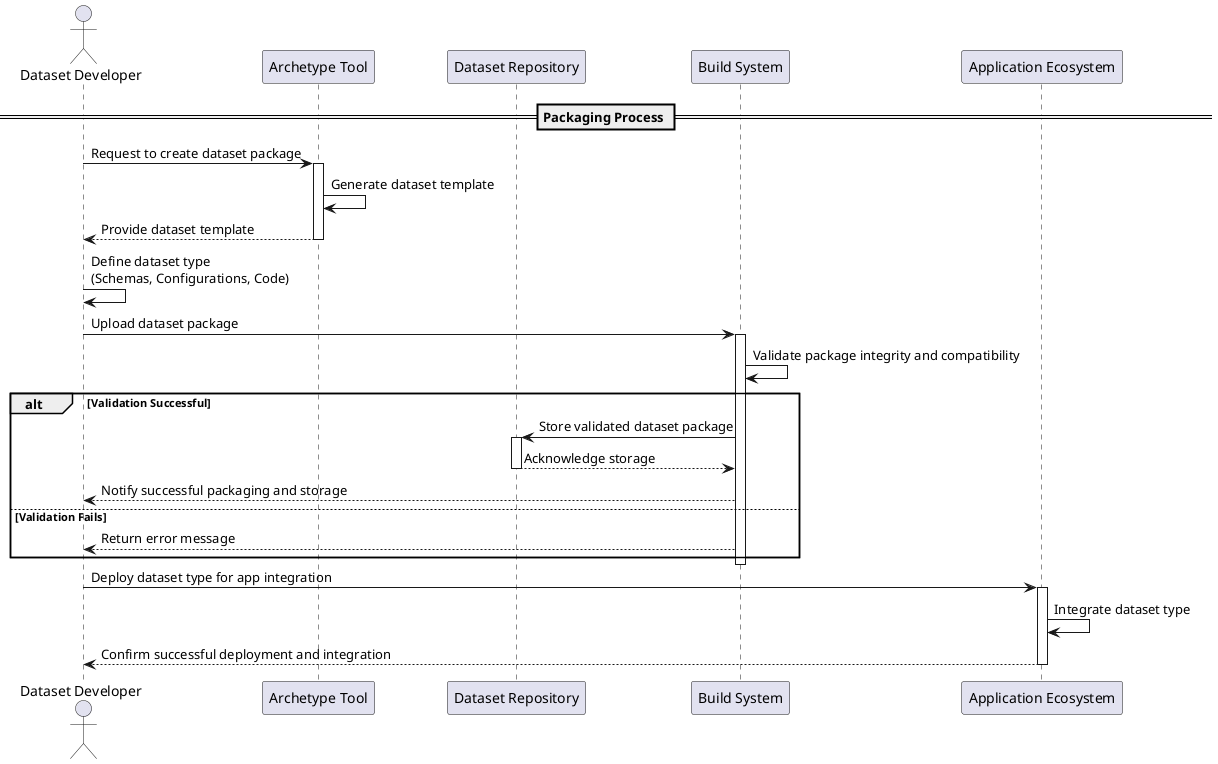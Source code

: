 @startuml
actor "Dataset Developer" as developer
participant "Archetype Tool" as archetype
participant "Dataset Repository" as repo
participant "Build System" as build
participant "Application Ecosystem" as ecosystem

== Packaging Process ==
developer -> archetype : Request to create dataset package
activate archetype

archetype -> archetype : Generate dataset template
archetype --> developer : Provide dataset template
deactivate archetype

developer -> developer : Define dataset type\n(Schemas, Configurations, Code)
developer -> build : Upload dataset package
activate build

build -> build : Validate package integrity and compatibility
alt Validation Successful
  build -> repo : Store validated dataset package
  activate repo
  repo --> build : Acknowledge storage
  deactivate repo

  build --> developer : Notify successful packaging and storage
else Validation Fails
  build --> developer : Return error message
end
deactivate build

developer -> ecosystem : Deploy dataset type for app integration
activate ecosystem

ecosystem -> ecosystem : Integrate dataset type
ecosystem --> developer : Confirm successful deployment and integration
deactivate ecosystem

@enduml
